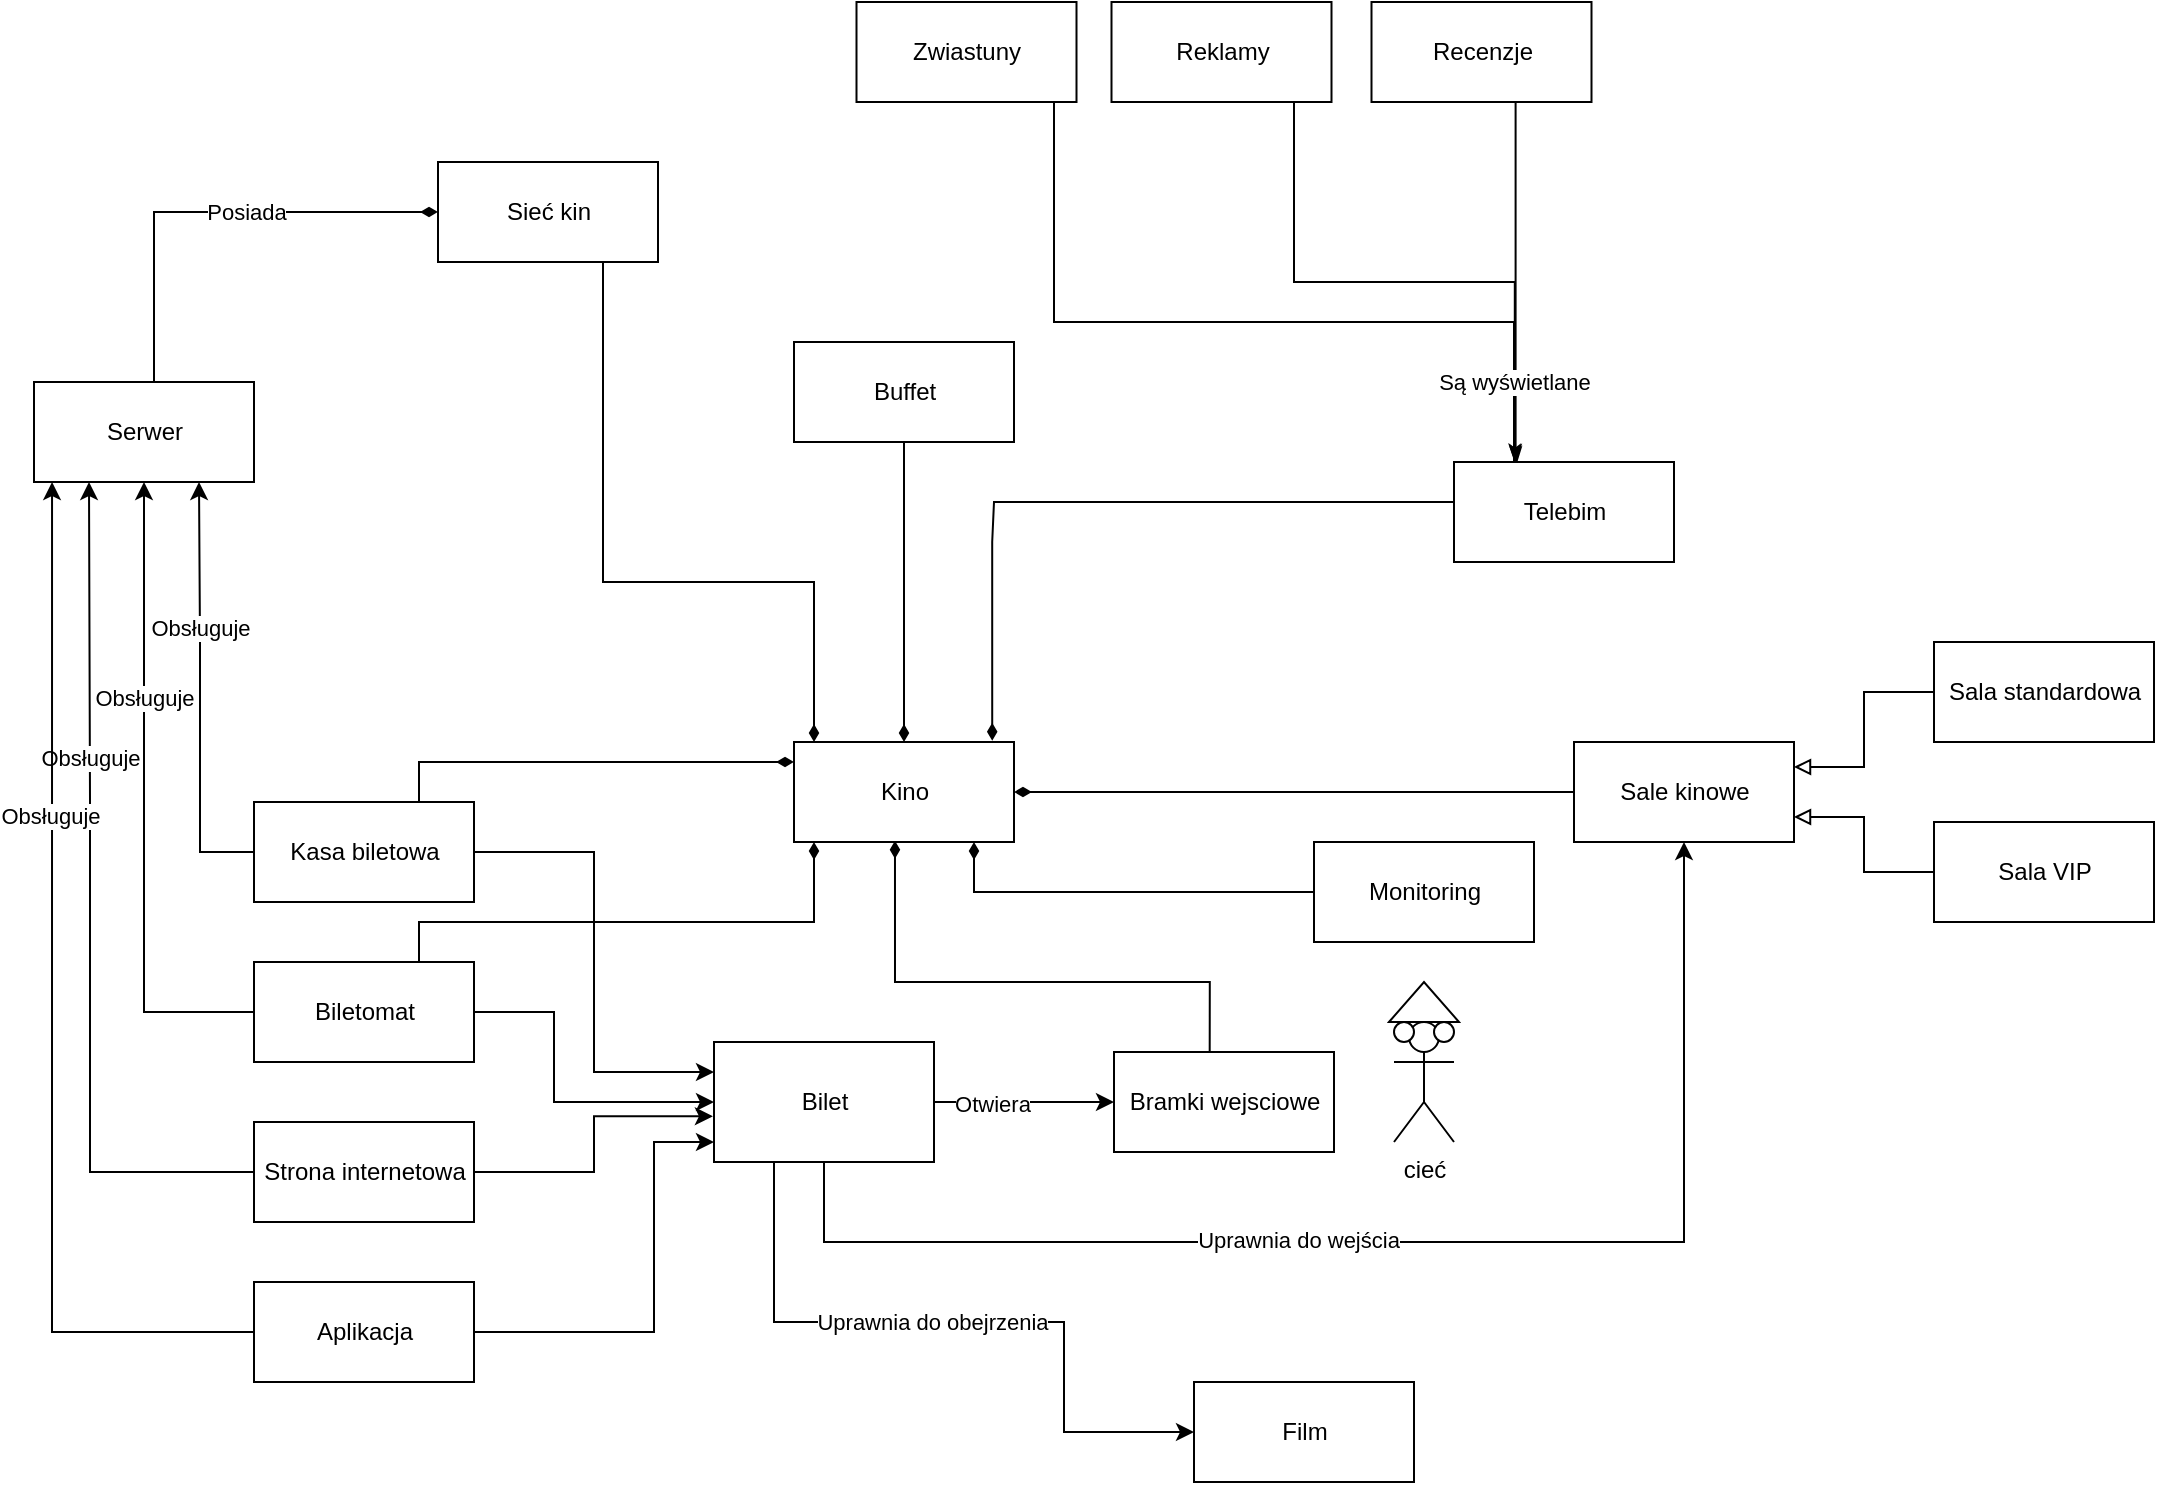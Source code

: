 <mxfile version="20.6.2" type="github">
  <diagram id="tUHtiKDfzgEZTVPMA67a" name="Strona-1">
    <mxGraphModel dx="2249" dy="774" grid="1" gridSize="10" guides="1" tooltips="1" connect="1" arrows="1" fold="1" page="1" pageScale="1" pageWidth="827" pageHeight="1169" math="0" shadow="0">
      <root>
        <mxCell id="0" />
        <mxCell id="1" parent="0" />
        <mxCell id="e89EQoEDFY6EmZiCrGHN-27" style="edgeStyle=orthogonalEdgeStyle;rounded=0;orthogonalLoop=1;jettySize=auto;html=1;exitX=0.459;exitY=0.987;exitDx=0;exitDy=0;entryX=0.435;entryY=0;entryDx=0;entryDy=0;entryPerimeter=0;endArrow=none;endFill=0;startArrow=diamondThin;startFill=1;exitPerimeter=0;" parent="1" source="e89EQoEDFY6EmZiCrGHN-5" target="e89EQoEDFY6EmZiCrGHN-6" edge="1">
          <mxGeometry relative="1" as="geometry">
            <Array as="points">
              <mxPoint x="-239" y="600" />
              <mxPoint x="-82" y="600" />
            </Array>
          </mxGeometry>
        </mxCell>
        <mxCell id="e89EQoEDFY6EmZiCrGHN-29" style="edgeStyle=orthogonalEdgeStyle;rounded=0;orthogonalLoop=1;jettySize=auto;html=1;exitX=1;exitY=0.5;exitDx=0;exitDy=0;entryX=0;entryY=0.5;entryDx=0;entryDy=0;endArrow=none;endFill=0;startArrow=diamondThin;startFill=1;" parent="1" source="e89EQoEDFY6EmZiCrGHN-5" target="e89EQoEDFY6EmZiCrGHN-9" edge="1">
          <mxGeometry relative="1" as="geometry">
            <mxPoint x="90" y="510" as="targetPoint" />
          </mxGeometry>
        </mxCell>
        <mxCell id="e89EQoEDFY6EmZiCrGHN-35" style="edgeStyle=orthogonalEdgeStyle;rounded=0;orthogonalLoop=1;jettySize=auto;html=1;entryX=0;entryY=0.5;entryDx=0;entryDy=0;endArrow=none;endFill=0;startArrow=diamondThin;startFill=1;exitX=0.901;exitY=-0.013;exitDx=0;exitDy=0;exitPerimeter=0;" parent="1" source="e89EQoEDFY6EmZiCrGHN-5" target="e89EQoEDFY6EmZiCrGHN-10" edge="1">
          <mxGeometry relative="1" as="geometry">
            <Array as="points">
              <mxPoint x="-191" y="380" />
              <mxPoint x="-190" y="380" />
              <mxPoint x="-190" y="360" />
              <mxPoint x="40" y="360" />
            </Array>
            <mxPoint x="-150" y="460" as="sourcePoint" />
          </mxGeometry>
        </mxCell>
        <mxCell id="yFYlk5kQzv674qGUQw_e-14" style="edgeStyle=orthogonalEdgeStyle;rounded=0;orthogonalLoop=1;jettySize=auto;html=1;entryX=0.75;entryY=1;entryDx=0;entryDy=0;endArrow=none;endFill=0;startArrow=diamondThin;startFill=1;" parent="1" source="e89EQoEDFY6EmZiCrGHN-5" target="e89EQoEDFY6EmZiCrGHN-21" edge="1">
          <mxGeometry relative="1" as="geometry">
            <Array as="points">
              <mxPoint x="-280" y="400" />
              <mxPoint x="-385" y="400" />
            </Array>
          </mxGeometry>
        </mxCell>
        <mxCell id="yFYlk5kQzv674qGUQw_e-15" style="edgeStyle=orthogonalEdgeStyle;rounded=0;orthogonalLoop=1;jettySize=auto;html=1;entryX=0.5;entryY=1;entryDx=0;entryDy=0;endArrow=none;endFill=0;startArrow=diamondThin;startFill=1;" parent="1" source="e89EQoEDFY6EmZiCrGHN-5" target="e89EQoEDFY6EmZiCrGHN-19" edge="1">
          <mxGeometry relative="1" as="geometry" />
        </mxCell>
        <mxCell id="yFYlk5kQzv674qGUQw_e-16" style="edgeStyle=orthogonalEdgeStyle;rounded=0;orthogonalLoop=1;jettySize=auto;html=1;entryX=0.75;entryY=0;entryDx=0;entryDy=0;endArrow=none;endFill=0;startArrow=diamondThin;startFill=1;" parent="1" source="e89EQoEDFY6EmZiCrGHN-5" target="e89EQoEDFY6EmZiCrGHN-7" edge="1">
          <mxGeometry relative="1" as="geometry">
            <Array as="points">
              <mxPoint x="-477" y="490" />
            </Array>
          </mxGeometry>
        </mxCell>
        <mxCell id="yFYlk5kQzv674qGUQw_e-17" style="edgeStyle=orthogonalEdgeStyle;rounded=0;orthogonalLoop=1;jettySize=auto;html=1;entryX=0.75;entryY=0;entryDx=0;entryDy=0;endArrow=none;endFill=0;startArrow=diamondThin;startFill=1;" parent="1" source="e89EQoEDFY6EmZiCrGHN-5" target="e89EQoEDFY6EmZiCrGHN-8" edge="1">
          <mxGeometry relative="1" as="geometry">
            <Array as="points">
              <mxPoint x="-280" y="570" />
              <mxPoint x="-477" y="570" />
            </Array>
          </mxGeometry>
        </mxCell>
        <mxCell id="yFYlk5kQzv674qGUQw_e-20" style="edgeStyle=orthogonalEdgeStyle;rounded=0;orthogonalLoop=1;jettySize=auto;html=1;entryX=0;entryY=0.5;entryDx=0;entryDy=0;endArrow=none;endFill=0;startArrow=diamondThin;startFill=1;" parent="1" source="e89EQoEDFY6EmZiCrGHN-5" target="e89EQoEDFY6EmZiCrGHN-11" edge="1">
          <mxGeometry relative="1" as="geometry">
            <Array as="points">
              <mxPoint x="-200" y="555" />
            </Array>
          </mxGeometry>
        </mxCell>
        <mxCell id="e89EQoEDFY6EmZiCrGHN-5" value="Kino" style="html=1;" parent="1" vertex="1">
          <mxGeometry x="-290" y="480" width="110" height="50" as="geometry" />
        </mxCell>
        <mxCell id="e89EQoEDFY6EmZiCrGHN-6" value="Bramki wejsciowe" style="html=1;" parent="1" vertex="1">
          <mxGeometry x="-130" y="635" width="110" height="50" as="geometry" />
        </mxCell>
        <mxCell id="e89EQoEDFY6EmZiCrGHN-31" style="edgeStyle=orthogonalEdgeStyle;rounded=0;orthogonalLoop=1;jettySize=auto;html=1;exitX=1;exitY=0.5;exitDx=0;exitDy=0;entryX=0;entryY=0.25;entryDx=0;entryDy=0;" parent="1" source="e89EQoEDFY6EmZiCrGHN-7" target="e89EQoEDFY6EmZiCrGHN-18" edge="1">
          <mxGeometry relative="1" as="geometry" />
        </mxCell>
        <mxCell id="yFYlk5kQzv674qGUQw_e-13" style="edgeStyle=orthogonalEdgeStyle;rounded=0;orthogonalLoop=1;jettySize=auto;html=1;entryX=0.75;entryY=1;entryDx=0;entryDy=0;endArrow=classic;endFill=1;" parent="1" source="e89EQoEDFY6EmZiCrGHN-7" target="e89EQoEDFY6EmZiCrGHN-20" edge="1">
          <mxGeometry relative="1" as="geometry">
            <Array as="points">
              <mxPoint x="-587" y="535" />
              <mxPoint x="-587" y="430" />
            </Array>
          </mxGeometry>
        </mxCell>
        <mxCell id="Df0cgUuXKTAo6I97peNi-8" value="Obsługuje" style="edgeLabel;html=1;align=center;verticalAlign=middle;resizable=0;points=[];" vertex="1" connectable="0" parent="yFYlk5kQzv674qGUQw_e-13">
          <mxGeometry x="0.316" relative="1" as="geometry">
            <mxPoint as="offset" />
          </mxGeometry>
        </mxCell>
        <mxCell id="e89EQoEDFY6EmZiCrGHN-7" value="Kasa biletowa" style="html=1;" parent="1" vertex="1">
          <mxGeometry x="-560" y="510" width="110" height="50" as="geometry" />
        </mxCell>
        <mxCell id="e89EQoEDFY6EmZiCrGHN-32" style="edgeStyle=orthogonalEdgeStyle;rounded=0;orthogonalLoop=1;jettySize=auto;html=1;exitX=1;exitY=0.5;exitDx=0;exitDy=0;entryX=0;entryY=0.5;entryDx=0;entryDy=0;" parent="1" source="e89EQoEDFY6EmZiCrGHN-8" target="e89EQoEDFY6EmZiCrGHN-18" edge="1">
          <mxGeometry relative="1" as="geometry">
            <Array as="points">
              <mxPoint x="-410" y="615" />
              <mxPoint x="-410" y="660" />
            </Array>
          </mxGeometry>
        </mxCell>
        <mxCell id="yFYlk5kQzv674qGUQw_e-12" style="edgeStyle=orthogonalEdgeStyle;rounded=0;orthogonalLoop=1;jettySize=auto;html=1;entryX=0.5;entryY=1;entryDx=0;entryDy=0;endArrow=classic;endFill=1;" parent="1" source="e89EQoEDFY6EmZiCrGHN-8" target="e89EQoEDFY6EmZiCrGHN-20" edge="1">
          <mxGeometry relative="1" as="geometry">
            <Array as="points">
              <mxPoint x="-615" y="615" />
            </Array>
          </mxGeometry>
        </mxCell>
        <mxCell id="Df0cgUuXKTAo6I97peNi-9" value="Obsługuje" style="edgeLabel;html=1;align=center;verticalAlign=middle;resizable=0;points=[];" vertex="1" connectable="0" parent="yFYlk5kQzv674qGUQw_e-12">
          <mxGeometry x="0.326" relative="1" as="geometry">
            <mxPoint as="offset" />
          </mxGeometry>
        </mxCell>
        <mxCell id="e89EQoEDFY6EmZiCrGHN-8" value="Biletomat" style="html=1;" parent="1" vertex="1">
          <mxGeometry x="-560" y="590" width="110" height="50" as="geometry" />
        </mxCell>
        <mxCell id="e89EQoEDFY6EmZiCrGHN-9" value="Sale kinowe" style="html=1;" parent="1" vertex="1">
          <mxGeometry x="100" y="480" width="110" height="50" as="geometry" />
        </mxCell>
        <mxCell id="Df0cgUuXKTAo6I97peNi-18" style="edgeStyle=orthogonalEdgeStyle;rounded=0;orthogonalLoop=1;jettySize=auto;html=1;startArrow=classicThin;startFill=1;endArrow=none;endFill=0;entryX=0.75;entryY=1;entryDx=0;entryDy=0;exitX=0.28;exitY=0.004;exitDx=0;exitDy=0;exitPerimeter=0;" edge="1" parent="1" source="e89EQoEDFY6EmZiCrGHN-10" target="Df0cgUuXKTAo6I97peNi-16">
          <mxGeometry relative="1" as="geometry">
            <mxPoint x="90" y="340" as="sourcePoint" />
            <mxPoint x="80" y="220" as="targetPoint" />
            <Array as="points">
              <mxPoint x="71" y="160" />
            </Array>
          </mxGeometry>
        </mxCell>
        <mxCell id="Df0cgUuXKTAo6I97peNi-19" style="edgeStyle=orthogonalEdgeStyle;rounded=0;orthogonalLoop=1;jettySize=auto;html=1;exitX=0.276;exitY=0;exitDx=0;exitDy=0;entryX=0.928;entryY=1;entryDx=0;entryDy=0;startArrow=classicThin;startFill=1;endArrow=none;endFill=0;exitPerimeter=0;entryPerimeter=0;" edge="1" parent="1" source="e89EQoEDFY6EmZiCrGHN-10" target="Df0cgUuXKTAo6I97peNi-15">
          <mxGeometry relative="1" as="geometry">
            <Array as="points">
              <mxPoint x="70" y="250" />
              <mxPoint x="-40" y="250" />
              <mxPoint x="-40" y="160" />
            </Array>
          </mxGeometry>
        </mxCell>
        <mxCell id="Df0cgUuXKTAo6I97peNi-20" style="edgeStyle=orthogonalEdgeStyle;rounded=0;orthogonalLoop=1;jettySize=auto;html=1;exitX=0.283;exitY=0.027;exitDx=0;exitDy=0;entryX=0.75;entryY=1;entryDx=0;entryDy=0;startArrow=classicThin;startFill=1;endArrow=none;endFill=0;exitPerimeter=0;" edge="1" parent="1" source="e89EQoEDFY6EmZiCrGHN-10" target="Df0cgUuXKTAo6I97peNi-14">
          <mxGeometry relative="1" as="geometry">
            <Array as="points">
              <mxPoint x="71" y="340" />
              <mxPoint x="70" y="340" />
              <mxPoint x="70" y="270" />
              <mxPoint x="-160" y="270" />
              <mxPoint x="-160" y="160" />
            </Array>
          </mxGeometry>
        </mxCell>
        <mxCell id="Df0cgUuXKTAo6I97peNi-22" value="Są wyświetlane" style="edgeLabel;html=1;align=center;verticalAlign=middle;resizable=0;points=[];" vertex="1" connectable="0" parent="Df0cgUuXKTAo6I97peNi-20">
          <mxGeometry x="-0.8" relative="1" as="geometry">
            <mxPoint as="offset" />
          </mxGeometry>
        </mxCell>
        <mxCell id="e89EQoEDFY6EmZiCrGHN-10" value="Telebim" style="html=1;" parent="1" vertex="1">
          <mxGeometry x="40" y="340" width="110" height="50" as="geometry" />
        </mxCell>
        <mxCell id="e89EQoEDFY6EmZiCrGHN-11" value="Monitoring" style="html=1;" parent="1" vertex="1">
          <mxGeometry x="-30" y="530" width="110" height="50" as="geometry" />
        </mxCell>
        <mxCell id="yFYlk5kQzv674qGUQw_e-2" style="edgeStyle=orthogonalEdgeStyle;rounded=0;orthogonalLoop=1;jettySize=auto;html=1;entryX=1;entryY=0.75;entryDx=0;entryDy=0;endArrow=block;endFill=0;" parent="1" source="e89EQoEDFY6EmZiCrGHN-15" target="e89EQoEDFY6EmZiCrGHN-9" edge="1">
          <mxGeometry relative="1" as="geometry" />
        </mxCell>
        <mxCell id="e89EQoEDFY6EmZiCrGHN-15" value="Sala VIP" style="html=1;" parent="1" vertex="1">
          <mxGeometry x="280" y="520" width="110" height="50" as="geometry" />
        </mxCell>
        <mxCell id="yFYlk5kQzv674qGUQw_e-1" style="edgeStyle=orthogonalEdgeStyle;rounded=0;orthogonalLoop=1;jettySize=auto;html=1;entryX=1;entryY=0.25;entryDx=0;entryDy=0;endArrow=block;endFill=0;" parent="1" source="e89EQoEDFY6EmZiCrGHN-16" target="e89EQoEDFY6EmZiCrGHN-9" edge="1">
          <mxGeometry relative="1" as="geometry" />
        </mxCell>
        <mxCell id="e89EQoEDFY6EmZiCrGHN-16" value="Sala standardowa" style="html=1;" parent="1" vertex="1">
          <mxGeometry x="280" y="430" width="110" height="50" as="geometry" />
        </mxCell>
        <mxCell id="e89EQoEDFY6EmZiCrGHN-17" value="Film" style="html=1;" parent="1" vertex="1">
          <mxGeometry x="-90" y="800" width="110" height="50" as="geometry" />
        </mxCell>
        <mxCell id="e89EQoEDFY6EmZiCrGHN-30" style="edgeStyle=orthogonalEdgeStyle;rounded=0;orthogonalLoop=1;jettySize=auto;html=1;exitX=1;exitY=0.5;exitDx=0;exitDy=0;" parent="1" source="e89EQoEDFY6EmZiCrGHN-18" target="e89EQoEDFY6EmZiCrGHN-6" edge="1">
          <mxGeometry relative="1" as="geometry" />
        </mxCell>
        <mxCell id="Df0cgUuXKTAo6I97peNi-3" value="Otwiera" style="edgeLabel;html=1;align=center;verticalAlign=middle;resizable=0;points=[];" vertex="1" connectable="0" parent="e89EQoEDFY6EmZiCrGHN-30">
          <mxGeometry x="-0.368" y="-1" relative="1" as="geometry">
            <mxPoint as="offset" />
          </mxGeometry>
        </mxCell>
        <mxCell id="yFYlk5kQzv674qGUQw_e-8" style="edgeStyle=orthogonalEdgeStyle;rounded=0;orthogonalLoop=1;jettySize=auto;html=1;entryX=0.5;entryY=1;entryDx=0;entryDy=0;endArrow=classic;endFill=1;" parent="1" source="e89EQoEDFY6EmZiCrGHN-18" target="e89EQoEDFY6EmZiCrGHN-9" edge="1">
          <mxGeometry relative="1" as="geometry">
            <Array as="points">
              <mxPoint x="-275" y="730" />
              <mxPoint x="155" y="730" />
            </Array>
          </mxGeometry>
        </mxCell>
        <mxCell id="Df0cgUuXKTAo6I97peNi-7" value="Uprawnia do wejścia" style="edgeLabel;html=1;align=center;verticalAlign=middle;resizable=0;points=[];" vertex="1" connectable="0" parent="yFYlk5kQzv674qGUQw_e-8">
          <mxGeometry x="-0.175" y="1" relative="1" as="geometry">
            <mxPoint as="offset" />
          </mxGeometry>
        </mxCell>
        <mxCell id="yFYlk5kQzv674qGUQw_e-9" style="edgeStyle=orthogonalEdgeStyle;rounded=0;orthogonalLoop=1;jettySize=auto;html=1;entryX=0;entryY=0.5;entryDx=0;entryDy=0;endArrow=classic;endFill=1;" parent="1" source="e89EQoEDFY6EmZiCrGHN-18" target="e89EQoEDFY6EmZiCrGHN-17" edge="1">
          <mxGeometry relative="1" as="geometry">
            <Array as="points">
              <mxPoint x="-300" y="770" />
              <mxPoint x="-155" y="770" />
              <mxPoint x="-155" y="825" />
            </Array>
          </mxGeometry>
        </mxCell>
        <mxCell id="Df0cgUuXKTAo6I97peNi-6" value="Uprawnia do obejrzenia" style="edgeLabel;html=1;align=center;verticalAlign=middle;resizable=0;points=[];" vertex="1" connectable="0" parent="yFYlk5kQzv674qGUQw_e-9">
          <mxGeometry x="-0.079" relative="1" as="geometry">
            <mxPoint as="offset" />
          </mxGeometry>
        </mxCell>
        <mxCell id="e89EQoEDFY6EmZiCrGHN-18" value="Bilet" style="html=1;" parent="1" vertex="1">
          <mxGeometry x="-330" y="630" width="110" height="60" as="geometry" />
        </mxCell>
        <mxCell id="e89EQoEDFY6EmZiCrGHN-19" value="Buffet" style="html=1;" parent="1" vertex="1">
          <mxGeometry x="-290" y="280" width="110" height="50" as="geometry" />
        </mxCell>
        <mxCell id="yFYlk5kQzv674qGUQw_e-4" style="edgeStyle=orthogonalEdgeStyle;rounded=0;orthogonalLoop=1;jettySize=auto;html=1;entryX=0;entryY=0.5;entryDx=0;entryDy=0;endArrow=diamondThin;endFill=1;" parent="1" source="e89EQoEDFY6EmZiCrGHN-20" target="e89EQoEDFY6EmZiCrGHN-21" edge="1">
          <mxGeometry relative="1" as="geometry">
            <Array as="points">
              <mxPoint x="-610" y="215" />
            </Array>
          </mxGeometry>
        </mxCell>
        <mxCell id="Df0cgUuXKTAo6I97peNi-12" value="Posiada" style="edgeLabel;html=1;align=center;verticalAlign=middle;resizable=0;points=[];" vertex="1" connectable="0" parent="yFYlk5kQzv674qGUQw_e-4">
          <mxGeometry x="0.15" relative="1" as="geometry">
            <mxPoint as="offset" />
          </mxGeometry>
        </mxCell>
        <mxCell id="e89EQoEDFY6EmZiCrGHN-20" value="Serwer" style="html=1;" parent="1" vertex="1">
          <mxGeometry x="-670" y="300" width="110" height="50" as="geometry" />
        </mxCell>
        <mxCell id="e89EQoEDFY6EmZiCrGHN-21" value="Sieć kin" style="html=1;" parent="1" vertex="1">
          <mxGeometry x="-468" y="190" width="110" height="50" as="geometry" />
        </mxCell>
        <mxCell id="e89EQoEDFY6EmZiCrGHN-33" style="edgeStyle=orthogonalEdgeStyle;rounded=0;orthogonalLoop=1;jettySize=auto;html=1;entryX=-0.005;entryY=0.619;entryDx=0;entryDy=0;entryPerimeter=0;" parent="1" source="e89EQoEDFY6EmZiCrGHN-22" target="e89EQoEDFY6EmZiCrGHN-18" edge="1">
          <mxGeometry relative="1" as="geometry" />
        </mxCell>
        <mxCell id="yFYlk5kQzv674qGUQw_e-11" style="edgeStyle=orthogonalEdgeStyle;rounded=0;orthogonalLoop=1;jettySize=auto;html=1;entryX=0.25;entryY=1;entryDx=0;entryDy=0;endArrow=classic;endFill=1;" parent="1" source="e89EQoEDFY6EmZiCrGHN-22" target="e89EQoEDFY6EmZiCrGHN-20" edge="1">
          <mxGeometry relative="1" as="geometry">
            <Array as="points">
              <mxPoint x="-642" y="695" />
              <mxPoint x="-642" y="510" />
            </Array>
          </mxGeometry>
        </mxCell>
        <mxCell id="Df0cgUuXKTAo6I97peNi-10" value="Obsługuje" style="edgeLabel;html=1;align=center;verticalAlign=middle;resizable=0;points=[];" vertex="1" connectable="0" parent="yFYlk5kQzv674qGUQw_e-11">
          <mxGeometry x="0.355" relative="1" as="geometry">
            <mxPoint as="offset" />
          </mxGeometry>
        </mxCell>
        <mxCell id="e89EQoEDFY6EmZiCrGHN-22" value="Strona internetowa" style="html=1;" parent="1" vertex="1">
          <mxGeometry x="-560" y="670" width="110" height="50" as="geometry" />
        </mxCell>
        <mxCell id="e89EQoEDFY6EmZiCrGHN-34" style="edgeStyle=orthogonalEdgeStyle;rounded=0;orthogonalLoop=1;jettySize=auto;html=1;" parent="1" source="e89EQoEDFY6EmZiCrGHN-23" edge="1">
          <mxGeometry relative="1" as="geometry">
            <mxPoint x="-330" y="680" as="targetPoint" />
            <Array as="points">
              <mxPoint x="-360" y="775" />
              <mxPoint x="-360" y="680" />
              <mxPoint x="-330" y="680" />
            </Array>
          </mxGeometry>
        </mxCell>
        <mxCell id="yFYlk5kQzv674qGUQw_e-10" style="edgeStyle=orthogonalEdgeStyle;rounded=0;orthogonalLoop=1;jettySize=auto;html=1;entryX=0.082;entryY=1;entryDx=0;entryDy=0;entryPerimeter=0;endArrow=classic;endFill=1;" parent="1" source="e89EQoEDFY6EmZiCrGHN-23" target="e89EQoEDFY6EmZiCrGHN-20" edge="1">
          <mxGeometry relative="1" as="geometry">
            <Array as="points">
              <mxPoint x="-661" y="775" />
            </Array>
          </mxGeometry>
        </mxCell>
        <mxCell id="Df0cgUuXKTAo6I97peNi-11" value="Obsługuje" style="edgeLabel;html=1;align=center;verticalAlign=middle;resizable=0;points=[];" vertex="1" connectable="0" parent="yFYlk5kQzv674qGUQw_e-10">
          <mxGeometry x="0.365" y="1" relative="1" as="geometry">
            <mxPoint as="offset" />
          </mxGeometry>
        </mxCell>
        <mxCell id="e89EQoEDFY6EmZiCrGHN-23" value="Aplikacja" style="html=1;" parent="1" vertex="1">
          <mxGeometry x="-560" y="750" width="110" height="50" as="geometry" />
        </mxCell>
        <mxCell id="yFYlk5kQzv674qGUQw_e-21" value="cieć" style="shape=umlActor;verticalLabelPosition=bottom;verticalAlign=top;html=1;outlineConnect=0;" parent="1" vertex="1">
          <mxGeometry x="10" y="620" width="30" height="60" as="geometry" />
        </mxCell>
        <mxCell id="yFYlk5kQzv674qGUQw_e-23" value="" style="triangle;whiteSpace=wrap;html=1;direction=north;" parent="1" vertex="1">
          <mxGeometry x="7.5" y="600" width="35" height="20" as="geometry" />
        </mxCell>
        <mxCell id="Df0cgUuXKTAo6I97peNi-1" value="" style="ellipse;whiteSpace=wrap;html=1;aspect=fixed;" vertex="1" parent="1">
          <mxGeometry x="10" y="620" width="10" height="10" as="geometry" />
        </mxCell>
        <mxCell id="Df0cgUuXKTAo6I97peNi-2" value="" style="ellipse;whiteSpace=wrap;html=1;aspect=fixed;" vertex="1" parent="1">
          <mxGeometry x="30" y="620" width="10" height="10" as="geometry" />
        </mxCell>
        <mxCell id="Df0cgUuXKTAo6I97peNi-14" value="Zwiastuny" style="html=1;" vertex="1" parent="1">
          <mxGeometry x="-258.75" y="110" width="110" height="50" as="geometry" />
        </mxCell>
        <mxCell id="Df0cgUuXKTAo6I97peNi-15" value="Reklamy" style="html=1;" vertex="1" parent="1">
          <mxGeometry x="-131.25" y="110" width="110" height="50" as="geometry" />
        </mxCell>
        <mxCell id="Df0cgUuXKTAo6I97peNi-16" value="Recenzje" style="html=1;" vertex="1" parent="1">
          <mxGeometry x="-1.25" y="110" width="110" height="50" as="geometry" />
        </mxCell>
      </root>
    </mxGraphModel>
  </diagram>
</mxfile>

